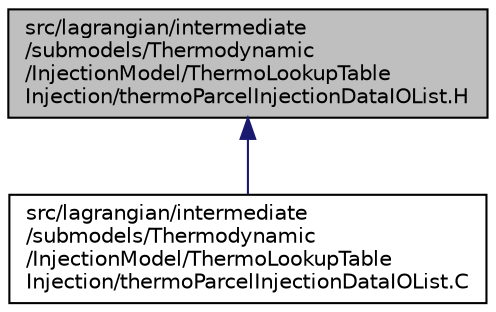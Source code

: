 digraph "src/lagrangian/intermediate/submodels/Thermodynamic/InjectionModel/ThermoLookupTableInjection/thermoParcelInjectionDataIOList.H"
{
  bgcolor="transparent";
  edge [fontname="Helvetica",fontsize="10",labelfontname="Helvetica",labelfontsize="10"];
  node [fontname="Helvetica",fontsize="10",shape=record];
  Node1 [label="src/lagrangian/intermediate\l/submodels/Thermodynamic\l/InjectionModel/ThermoLookupTable\lInjection/thermoParcelInjectionDataIOList.H",height=0.2,width=0.4,color="black", fillcolor="grey75", style="filled", fontcolor="black"];
  Node1 -> Node2 [dir="back",color="midnightblue",fontsize="10",style="solid",fontname="Helvetica"];
  Node2 [label="src/lagrangian/intermediate\l/submodels/Thermodynamic\l/InjectionModel/ThermoLookupTable\lInjection/thermoParcelInjectionDataIOList.C",height=0.2,width=0.4,color="black",URL="$a07185.html"];
}
